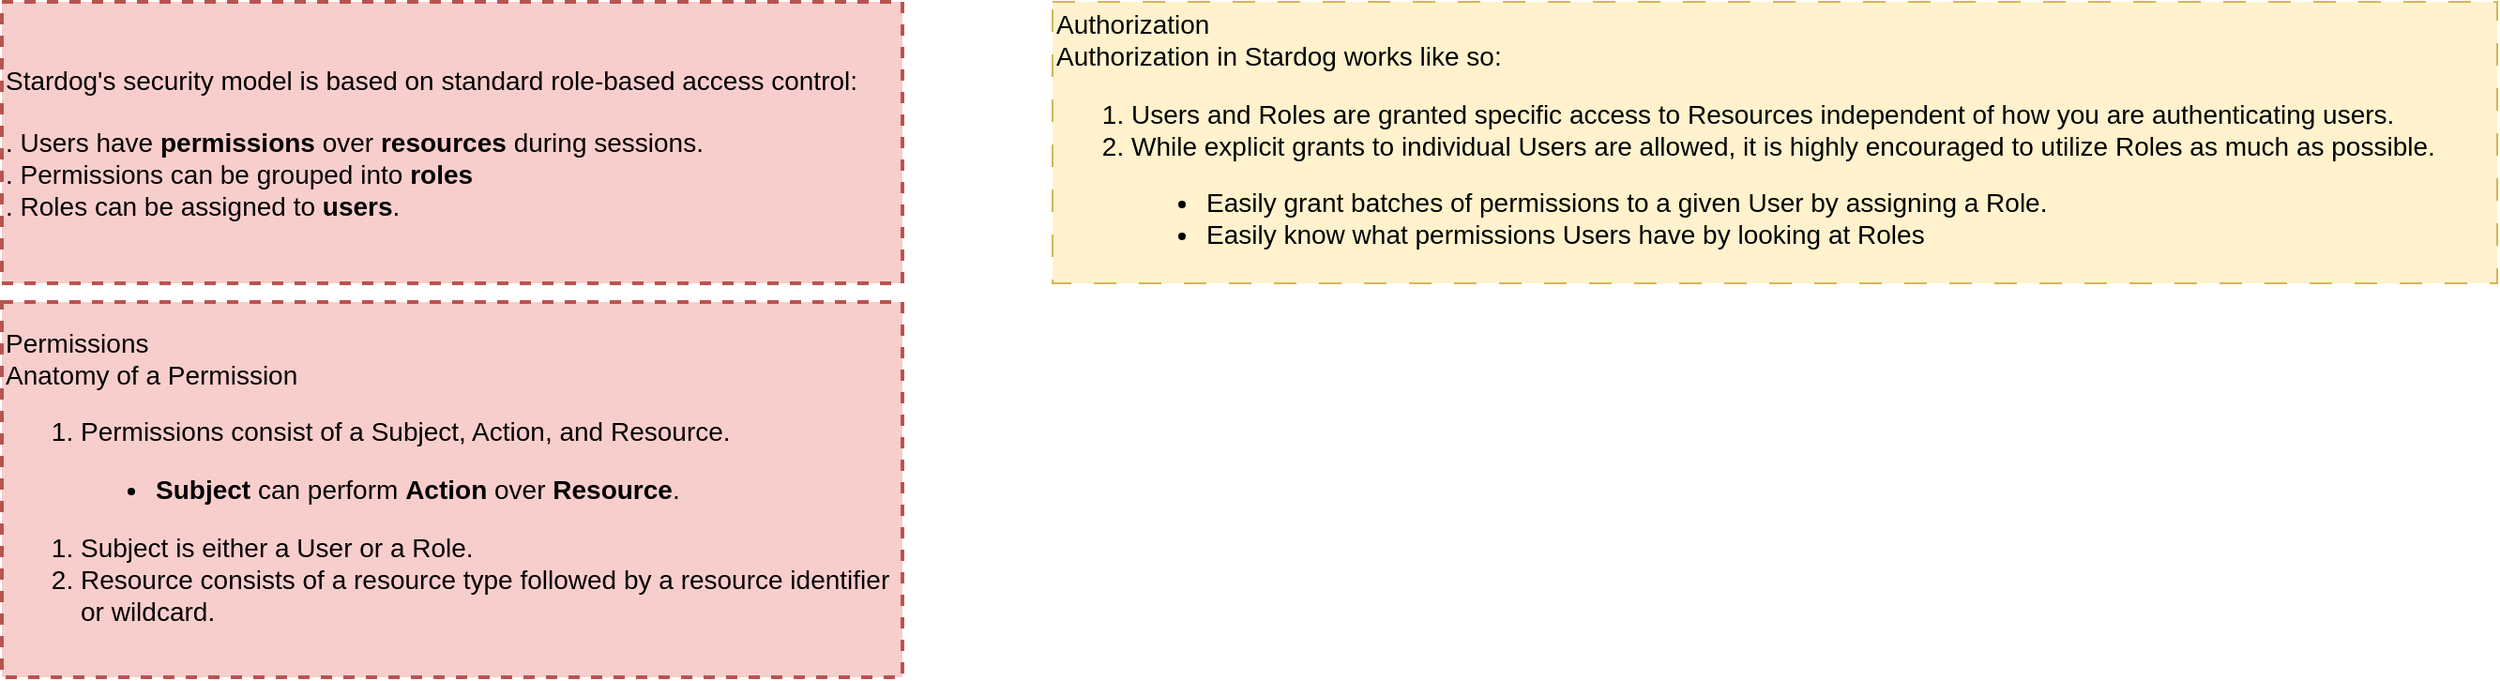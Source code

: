 <mxfile version="24.5.1" type="github">
  <diagram name="Page-1" id="dHrKeRYCyX4cQdZNMJg0">
    <mxGraphModel dx="1900" dy="-542" grid="1" gridSize="10" guides="1" tooltips="1" connect="1" arrows="1" fold="1" page="1" pageScale="1" pageWidth="850" pageHeight="1100" math="0" shadow="0">
      <root>
        <mxCell id="0" />
        <mxCell id="1" parent="0" />
        <mxCell id="aGbD8Fvf6BNEcAQ8BdLQ-1" value="&lt;div style=&quot;font-size: 14px;&quot;&gt;Stardog&#39;s security model is based on standard role-based access control:&lt;/div&gt;&lt;div style=&quot;font-size: 14px;&quot;&gt;&lt;br style=&quot;font-size: 14px;&quot;&gt;&lt;/div&gt;&lt;div&gt;. Users have &lt;b&gt;permissions &lt;/b&gt;over &lt;b&gt;resources &lt;/b&gt;during sessions.&lt;/div&gt;&lt;div&gt;. Permissions can be grouped into &lt;b&gt;roles &lt;/b&gt;&lt;br&gt;&lt;/div&gt;&lt;div&gt;. Roles can be assigned to &lt;b&gt;users&lt;/b&gt;.&lt;br&gt;&lt;/div&gt;" style="text;html=1;align=left;verticalAlign=middle;whiteSpace=wrap;rounded=0;fontSize=14;strokeWidth=2;fillColor=#f8cecc;strokeColor=#b85450;dashed=1;" vertex="1" parent="1">
          <mxGeometry y="1120" width="480" height="150" as="geometry" />
        </mxCell>
        <mxCell id="aGbD8Fvf6BNEcAQ8BdLQ-2" value="&lt;div&gt;Authorization&lt;/div&gt;&lt;div&gt;Authorization in Stardog works like so:&lt;/div&gt;&lt;div&gt;&lt;ol&gt;&lt;li&gt;Users and Roles are granted specific access to Resources independent of how you are authenticating users.&lt;/li&gt;&lt;li&gt;While explicit grants to individual Users are allowed, it is highly encouraged to utilize Roles as much as possible.&lt;/li&gt;&lt;/ol&gt;&lt;blockquote&gt;&lt;ul&gt;&lt;li&gt;Easily grant batches of permissions to a given User by assigning a Role.&lt;/li&gt;&lt;li&gt;Easily know what permissions Users have by looking at Roles&lt;br&gt;&lt;/li&gt;&lt;/ul&gt;&lt;/blockquote&gt;&lt;/div&gt;" style="text;html=1;align=left;verticalAlign=middle;whiteSpace=wrap;rounded=0;fontSize=14;dashed=1;dashPattern=12 12;strokeColor=#d6b656;fillColor=#fff2cc;" vertex="1" parent="1">
          <mxGeometry x="560" y="1120" width="770" height="150" as="geometry" />
        </mxCell>
        <mxCell id="aGbD8Fvf6BNEcAQ8BdLQ-3" value="&lt;div&gt;Permissions &lt;br&gt;&lt;/div&gt;&lt;div&gt;Anatomy of a Permission&lt;/div&gt;&lt;div&gt;&lt;ol&gt;&lt;li&gt;Permissions consist of a Subject, Action, and Resource.&lt;/li&gt;&lt;/ol&gt;&lt;blockquote&gt;&lt;ul&gt;&lt;li&gt;&lt;b&gt;Subject &lt;/b&gt;can perform &lt;b&gt;Action &lt;/b&gt;over &lt;b&gt;Resource&lt;/b&gt;.&lt;br&gt;&lt;/li&gt;&lt;/ul&gt;&lt;/blockquote&gt;&lt;ol&gt;&lt;li&gt;Subject is either a User or a Role.&lt;/li&gt;&lt;li&gt;Resource consists of a resource type followed by a resource identifier or wildcard.&lt;br&gt;&lt;/li&gt;&lt;/ol&gt;&lt;/div&gt;" style="text;html=1;align=left;verticalAlign=middle;whiteSpace=wrap;rounded=0;fontSize=14;strokeWidth=2;fillColor=#f8cecc;strokeColor=#b85450;dashed=1;" vertex="1" parent="1">
          <mxGeometry y="1280" width="480" height="200" as="geometry" />
        </mxCell>
      </root>
    </mxGraphModel>
  </diagram>
</mxfile>
